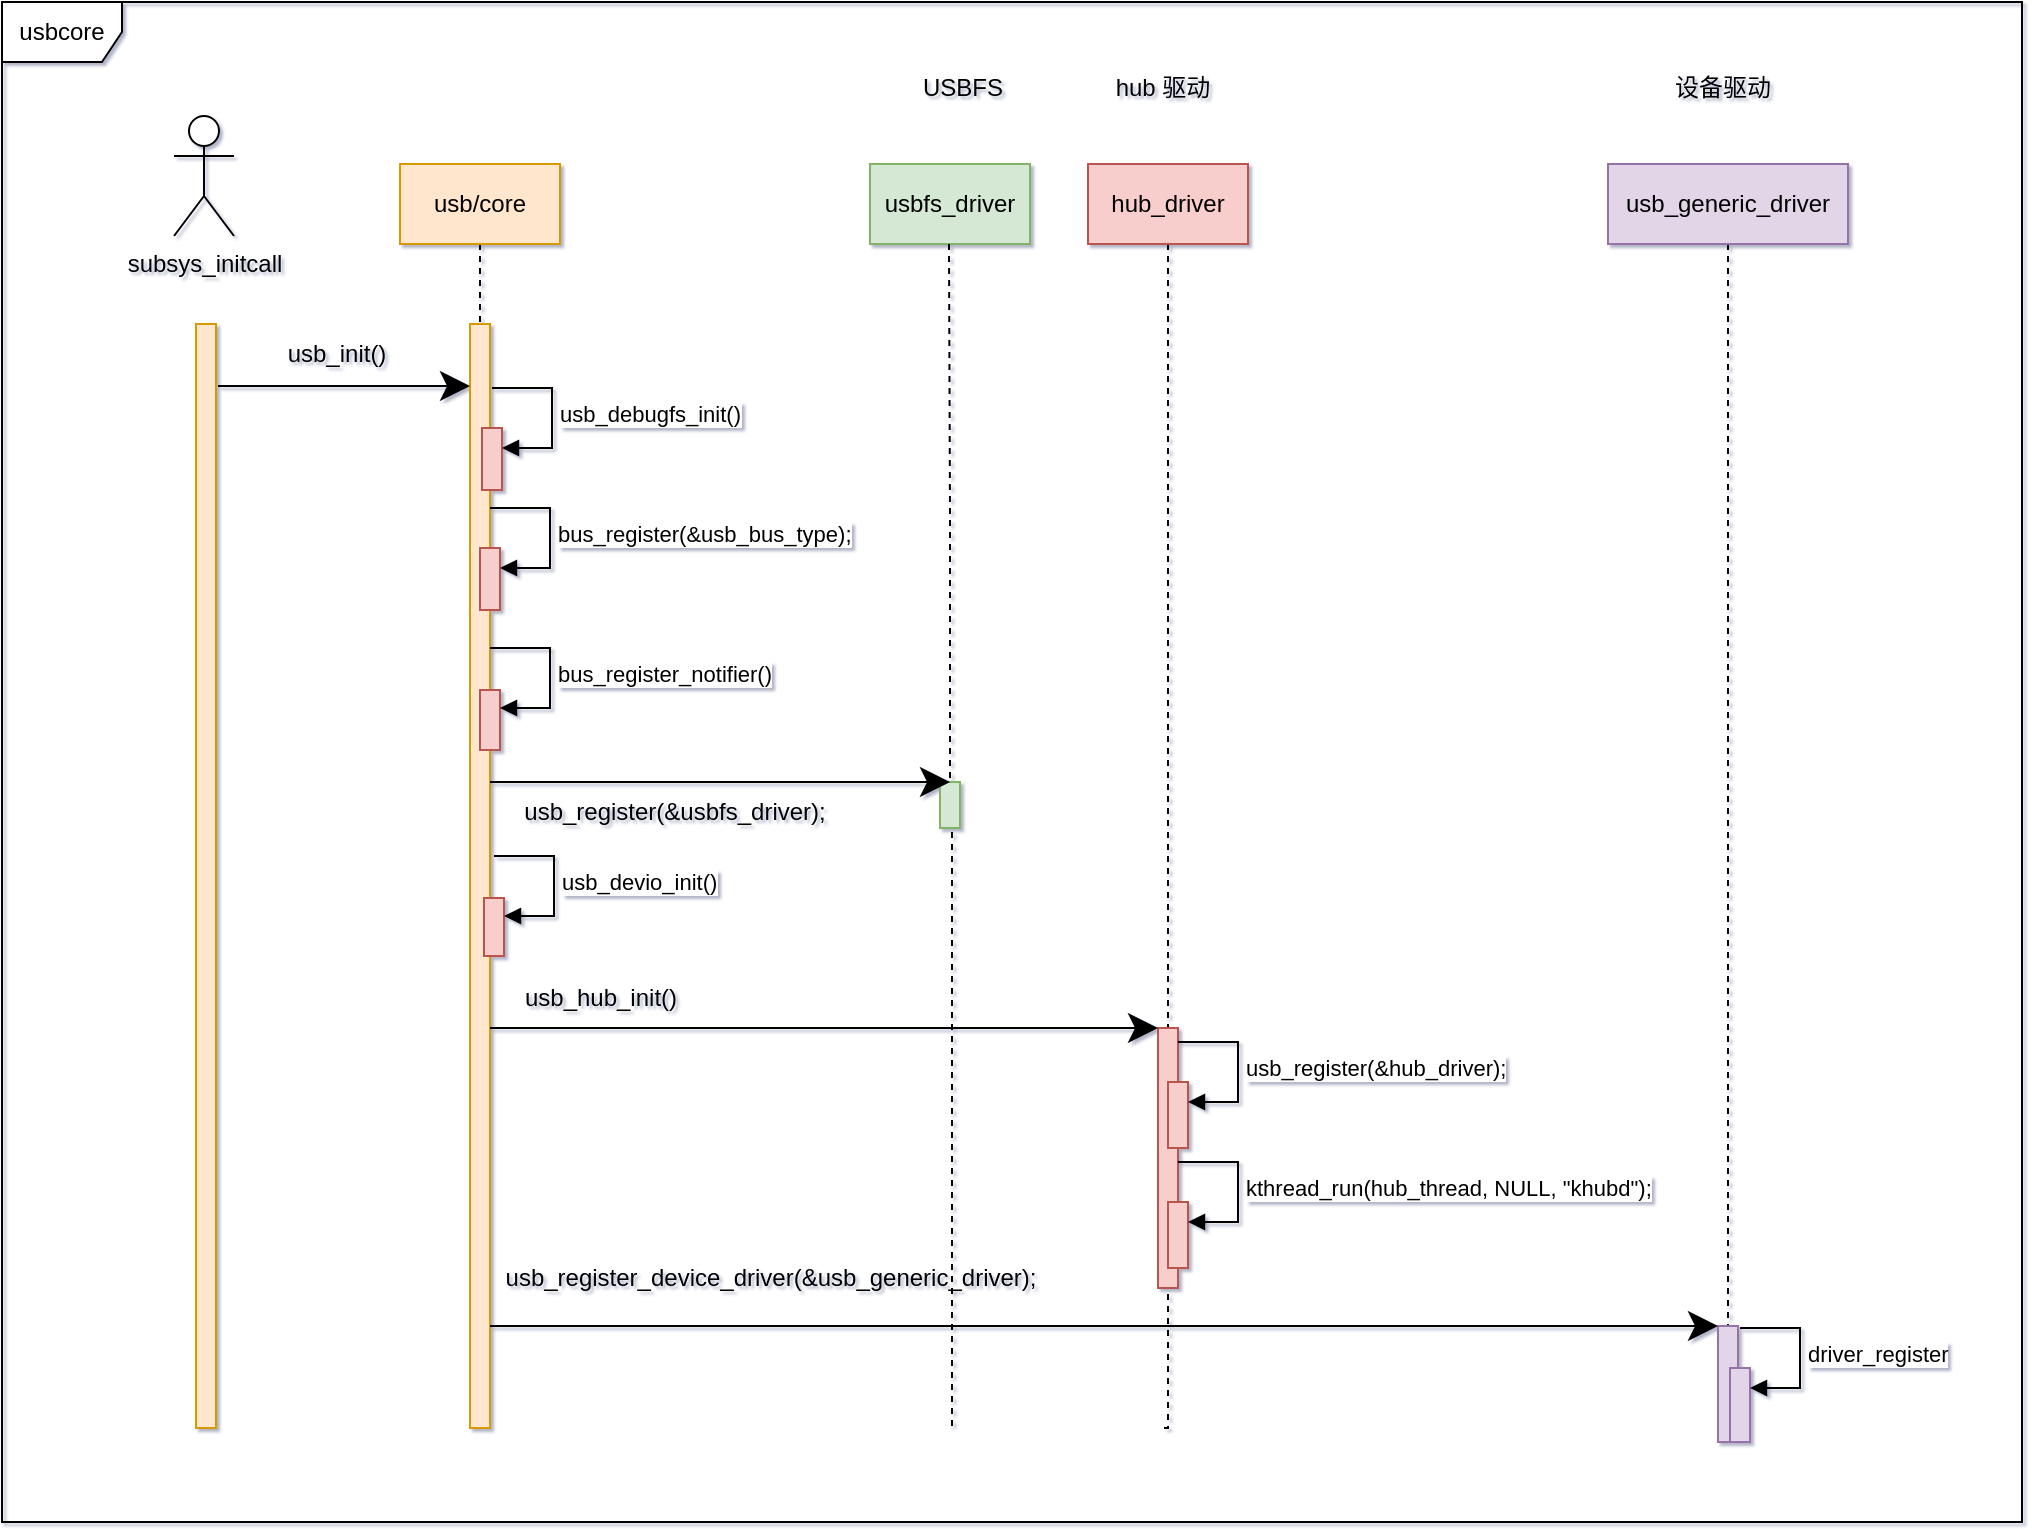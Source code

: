 <mxfile version="21.8.2" type="github">
  <diagram name="USBCore" id="3T-yHPeF6XV3hYMny7rR">
    <mxGraphModel dx="1420" dy="770" grid="0" gridSize="10" guides="1" tooltips="1" connect="1" arrows="1" fold="1" page="1" pageScale="1" pageWidth="1169" pageHeight="827" math="0" shadow="1">
      <root>
        <mxCell id="0" />
        <mxCell id="1" parent="0" />
        <mxCell id="qCejchfYv6QgmL-s5eRY-61" value="" style="group" vertex="1" connectable="0" parent="1">
          <mxGeometry x="166" y="97" width="837" height="663" as="geometry" />
        </mxCell>
        <mxCell id="qCejchfYv6QgmL-s5eRY-51" style="edgeStyle=orthogonalEdgeStyle;rounded=0;orthogonalLoop=1;jettySize=auto;html=1;exitX=0.5;exitY=1;exitDx=0;exitDy=0;dashed=1;endArrow=none;endFill=0;" edge="1" parent="qCejchfYv6QgmL-s5eRY-61" source="qCejchfYv6QgmL-s5eRY-1">
          <mxGeometry relative="1" as="geometry">
            <mxPoint x="153" y="103" as="targetPoint" />
            <mxPoint x="153" y="73" as="sourcePoint" />
          </mxGeometry>
        </mxCell>
        <mxCell id="qCejchfYv6QgmL-s5eRY-1" value="usb/core" style="rounded=0;whiteSpace=wrap;html=1;fillColor=#ffe6cc;strokeColor=#d79b00;" vertex="1" parent="qCejchfYv6QgmL-s5eRY-61">
          <mxGeometry x="113" y="24" width="80" height="40" as="geometry" />
        </mxCell>
        <mxCell id="qCejchfYv6QgmL-s5eRY-2" value="subsys_initcall" style="shape=umlActor;verticalLabelPosition=bottom;verticalAlign=top;html=1;" vertex="1" parent="qCejchfYv6QgmL-s5eRY-61">
          <mxGeometry width="30" height="60" as="geometry" />
        </mxCell>
        <mxCell id="qCejchfYv6QgmL-s5eRY-3" value="" style="html=1;points=[[0,0,0,0,5],[0,1,0,0,-5],[1,0,0,0,5],[1,1,0,0,-5]];perimeter=orthogonalPerimeter;outlineConnect=0;targetShapes=umlLifeline;portConstraint=eastwest;newEdgeStyle={&quot;curved&quot;:0,&quot;rounded&quot;:0};fillColor=#ffe6cc;strokeColor=#d79b00;" vertex="1" parent="qCejchfYv6QgmL-s5eRY-61">
          <mxGeometry x="11" y="104" width="10" height="552" as="geometry" />
        </mxCell>
        <mxCell id="qCejchfYv6QgmL-s5eRY-10" value="" style="html=1;points=[[0,0,0,0,5],[0,1,0,0,-5],[1,0,0,0,5],[1,1,0,0,-5]];perimeter=orthogonalPerimeter;outlineConnect=0;targetShapes=umlLifeline;portConstraint=eastwest;newEdgeStyle={&quot;curved&quot;:0,&quot;rounded&quot;:0};fillColor=#ffe6cc;strokeColor=#d79b00;" vertex="1" parent="qCejchfYv6QgmL-s5eRY-61">
          <mxGeometry x="148" y="104" width="10" height="552" as="geometry" />
        </mxCell>
        <mxCell id="qCejchfYv6QgmL-s5eRY-13" value="" style="endArrow=classic;endFill=1;endSize=12;html=1;rounded=0;" edge="1" parent="qCejchfYv6QgmL-s5eRY-61" target="qCejchfYv6QgmL-s5eRY-10">
          <mxGeometry width="160" relative="1" as="geometry">
            <mxPoint x="22" y="135" as="sourcePoint" />
            <mxPoint x="182" y="135" as="targetPoint" />
          </mxGeometry>
        </mxCell>
        <mxCell id="qCejchfYv6QgmL-s5eRY-14" value="usb_init()" style="text;html=1;align=center;verticalAlign=middle;resizable=0;points=[];autosize=1;strokeColor=none;fillColor=none;" vertex="1" parent="qCejchfYv6QgmL-s5eRY-61">
          <mxGeometry x="46" y="104" width="70" height="30" as="geometry" />
        </mxCell>
        <mxCell id="qCejchfYv6QgmL-s5eRY-16" value="" style="html=1;points=[[0,0,0,0,5],[0,1,0,0,-5],[1,0,0,0,5],[1,1,0,0,-5]];perimeter=orthogonalPerimeter;outlineConnect=0;targetShapes=umlLifeline;portConstraint=eastwest;newEdgeStyle={&quot;curved&quot;:0,&quot;rounded&quot;:0};fillColor=#f8cecc;strokeColor=#b85450;" vertex="1" parent="qCejchfYv6QgmL-s5eRY-61">
          <mxGeometry x="154" y="156" width="10" height="31" as="geometry" />
        </mxCell>
        <mxCell id="qCejchfYv6QgmL-s5eRY-17" value="usb_debugfs_init()" style="html=1;align=left;spacingLeft=2;endArrow=block;rounded=0;edgeStyle=orthogonalEdgeStyle;curved=0;rounded=0;" edge="1" target="qCejchfYv6QgmL-s5eRY-16" parent="qCejchfYv6QgmL-s5eRY-61">
          <mxGeometry relative="1" as="geometry">
            <mxPoint x="159" y="136" as="sourcePoint" />
            <Array as="points">
              <mxPoint x="189" y="166" />
            </Array>
          </mxGeometry>
        </mxCell>
        <mxCell id="qCejchfYv6QgmL-s5eRY-18" value="" style="html=1;points=[[0,0,0,0,5],[0,1,0,0,-5],[1,0,0,0,5],[1,1,0,0,-5]];perimeter=orthogonalPerimeter;outlineConnect=0;targetShapes=umlLifeline;portConstraint=eastwest;newEdgeStyle={&quot;curved&quot;:0,&quot;rounded&quot;:0};fillColor=#f8cecc;strokeColor=#b85450;" vertex="1" parent="qCejchfYv6QgmL-s5eRY-61">
          <mxGeometry x="153" y="216" width="10" height="31" as="geometry" />
        </mxCell>
        <mxCell id="qCejchfYv6QgmL-s5eRY-19" value="bus_register(&amp;amp;usb_bus_type);" style="html=1;align=left;spacingLeft=2;endArrow=block;rounded=0;edgeStyle=orthogonalEdgeStyle;curved=0;rounded=0;" edge="1" target="qCejchfYv6QgmL-s5eRY-18" parent="qCejchfYv6QgmL-s5eRY-61">
          <mxGeometry relative="1" as="geometry">
            <mxPoint x="158" y="196" as="sourcePoint" />
            <Array as="points">
              <mxPoint x="188" y="226" />
            </Array>
          </mxGeometry>
        </mxCell>
        <mxCell id="qCejchfYv6QgmL-s5eRY-20" value="" style="html=1;points=[[0,0,0,0,5],[0,1,0,0,-5],[1,0,0,0,5],[1,1,0,0,-5]];perimeter=orthogonalPerimeter;outlineConnect=0;targetShapes=umlLifeline;portConstraint=eastwest;newEdgeStyle={&quot;curved&quot;:0,&quot;rounded&quot;:0};fillColor=#f8cecc;strokeColor=#b85450;" vertex="1" parent="qCejchfYv6QgmL-s5eRY-61">
          <mxGeometry x="153" y="287" width="10" height="30" as="geometry" />
        </mxCell>
        <mxCell id="qCejchfYv6QgmL-s5eRY-21" value="bus_register_notifier()" style="html=1;align=left;spacingLeft=2;endArrow=block;rounded=0;edgeStyle=orthogonalEdgeStyle;curved=0;rounded=0;" edge="1" parent="qCejchfYv6QgmL-s5eRY-61">
          <mxGeometry relative="1" as="geometry">
            <mxPoint x="158" y="266" as="sourcePoint" />
            <Array as="points">
              <mxPoint x="188" y="296" />
            </Array>
            <mxPoint x="163" y="296" as="targetPoint" />
          </mxGeometry>
        </mxCell>
        <mxCell id="qCejchfYv6QgmL-s5eRY-25" value="" style="html=1;points=[[0,0,0,0,5],[0,1,0,0,-5],[1,0,0,0,5],[1,1,0,0,-5]];perimeter=orthogonalPerimeter;outlineConnect=0;targetShapes=umlLifeline;portConstraint=eastwest;newEdgeStyle={&quot;curved&quot;:0,&quot;rounded&quot;:0};fillColor=#f8cecc;strokeColor=#b85450;" vertex="1" parent="qCejchfYv6QgmL-s5eRY-61">
          <mxGeometry x="155" y="391" width="10" height="29" as="geometry" />
        </mxCell>
        <mxCell id="qCejchfYv6QgmL-s5eRY-26" value="usb_devio_init()" style="html=1;align=left;spacingLeft=2;endArrow=block;rounded=0;edgeStyle=orthogonalEdgeStyle;curved=0;rounded=0;" edge="1" parent="qCejchfYv6QgmL-s5eRY-61">
          <mxGeometry relative="1" as="geometry">
            <mxPoint x="160" y="370" as="sourcePoint" />
            <Array as="points">
              <mxPoint x="190" y="400" />
            </Array>
            <mxPoint x="165" y="400" as="targetPoint" />
          </mxGeometry>
        </mxCell>
        <mxCell id="qCejchfYv6QgmL-s5eRY-52" style="edgeStyle=orthogonalEdgeStyle;rounded=0;orthogonalLoop=1;jettySize=auto;html=1;exitX=0.5;exitY=1;exitDx=0;exitDy=0;endArrow=none;endFill=0;dashed=1;" edge="1" parent="qCejchfYv6QgmL-s5eRY-61" source="qCejchfYv6QgmL-s5eRY-31">
          <mxGeometry relative="1" as="geometry">
            <mxPoint x="497" y="474" as="targetPoint" />
          </mxGeometry>
        </mxCell>
        <mxCell id="qCejchfYv6QgmL-s5eRY-31" value="hub_driver" style="rounded=0;whiteSpace=wrap;html=1;fillColor=#f8cecc;strokeColor=#b85450;" vertex="1" parent="qCejchfYv6QgmL-s5eRY-61">
          <mxGeometry x="457" y="24" width="80" height="40" as="geometry" />
        </mxCell>
        <mxCell id="qCejchfYv6QgmL-s5eRY-32" value="" style="html=1;points=[[0,0,0,0,5],[0,1,0,0,-5],[1,0,0,0,5],[1,1,0,0,-5]];perimeter=orthogonalPerimeter;outlineConnect=0;targetShapes=umlLifeline;portConstraint=eastwest;newEdgeStyle={&quot;curved&quot;:0,&quot;rounded&quot;:0};fillColor=#f8cecc;strokeColor=#b85450;" vertex="1" parent="qCejchfYv6QgmL-s5eRY-61">
          <mxGeometry x="492" y="456" width="10" height="130" as="geometry" />
        </mxCell>
        <mxCell id="qCejchfYv6QgmL-s5eRY-33" value="" style="endArrow=classic;endFill=1;endSize=12;html=1;rounded=0;" edge="1" parent="qCejchfYv6QgmL-s5eRY-61" target="qCejchfYv6QgmL-s5eRY-32">
          <mxGeometry width="160" relative="1" as="geometry">
            <mxPoint x="158" y="456" as="sourcePoint" />
            <mxPoint x="458" y="476" as="targetPoint" />
          </mxGeometry>
        </mxCell>
        <mxCell id="qCejchfYv6QgmL-s5eRY-36" value="" style="html=1;points=[[0,0,0,0,5],[0,1,0,0,-5],[1,0,0,0,5],[1,1,0,0,-5]];perimeter=orthogonalPerimeter;outlineConnect=0;targetShapes=umlLifeline;portConstraint=eastwest;newEdgeStyle={&quot;curved&quot;:0,&quot;rounded&quot;:0};fillColor=#f8cecc;strokeColor=#b85450;" vertex="1" parent="qCejchfYv6QgmL-s5eRY-61">
          <mxGeometry x="497" y="483" width="10" height="33" as="geometry" />
        </mxCell>
        <mxCell id="qCejchfYv6QgmL-s5eRY-37" value="usb_register(&amp;amp;hub_driver);" style="html=1;align=left;spacingLeft=2;endArrow=block;rounded=0;edgeStyle=orthogonalEdgeStyle;curved=0;rounded=0;" edge="1" parent="qCejchfYv6QgmL-s5eRY-61" target="qCejchfYv6QgmL-s5eRY-36">
          <mxGeometry relative="1" as="geometry">
            <mxPoint x="502" y="463" as="sourcePoint" />
            <Array as="points">
              <mxPoint x="532" y="493" />
            </Array>
          </mxGeometry>
        </mxCell>
        <mxCell id="qCejchfYv6QgmL-s5eRY-38" value="" style="html=1;points=[[0,0,0,0,5],[0,1,0,0,-5],[1,0,0,0,5],[1,1,0,0,-5]];perimeter=orthogonalPerimeter;outlineConnect=0;targetShapes=umlLifeline;portConstraint=eastwest;newEdgeStyle={&quot;curved&quot;:0,&quot;rounded&quot;:0};fillColor=#f8cecc;strokeColor=#b85450;" vertex="1" parent="qCejchfYv6QgmL-s5eRY-61">
          <mxGeometry x="497" y="543" width="10" height="33" as="geometry" />
        </mxCell>
        <mxCell id="qCejchfYv6QgmL-s5eRY-39" value="kthread_run(hub_thread, NULL, &quot;khubd&quot;);" style="html=1;align=left;spacingLeft=2;endArrow=block;rounded=0;edgeStyle=orthogonalEdgeStyle;curved=0;rounded=0;" edge="1" parent="qCejchfYv6QgmL-s5eRY-61" target="qCejchfYv6QgmL-s5eRY-38">
          <mxGeometry relative="1" as="geometry">
            <mxPoint x="502" y="523" as="sourcePoint" />
            <Array as="points">
              <mxPoint x="532" y="553" />
            </Array>
          </mxGeometry>
        </mxCell>
        <mxCell id="qCejchfYv6QgmL-s5eRY-53" style="edgeStyle=orthogonalEdgeStyle;rounded=0;orthogonalLoop=1;jettySize=auto;html=1;endArrow=none;endFill=0;dashed=1;" edge="1" parent="qCejchfYv6QgmL-s5eRY-61" source="qCejchfYv6QgmL-s5eRY-40">
          <mxGeometry relative="1" as="geometry">
            <mxPoint x="777" y="644" as="targetPoint" />
          </mxGeometry>
        </mxCell>
        <mxCell id="qCejchfYv6QgmL-s5eRY-40" value="usb_generic_driver" style="rounded=0;whiteSpace=wrap;html=1;fillColor=#e1d5e7;strokeColor=#9673a6;" vertex="1" parent="qCejchfYv6QgmL-s5eRY-61">
          <mxGeometry x="717" y="24" width="120" height="40" as="geometry" />
        </mxCell>
        <mxCell id="qCejchfYv6QgmL-s5eRY-41" value="" style="html=1;points=[[0,0,0,0,5],[0,1,0,0,-5],[1,0,0,0,5],[1,1,0,0,-5]];perimeter=orthogonalPerimeter;outlineConnect=0;targetShapes=umlLifeline;portConstraint=eastwest;newEdgeStyle={&quot;curved&quot;:0,&quot;rounded&quot;:0};fillColor=#e1d5e7;strokeColor=#9673a6;" vertex="1" parent="qCejchfYv6QgmL-s5eRY-61">
          <mxGeometry x="772" y="605" width="10" height="58" as="geometry" />
        </mxCell>
        <mxCell id="qCejchfYv6QgmL-s5eRY-42" value="" style="endArrow=classic;endFill=1;endSize=12;html=1;rounded=0;" edge="1" parent="qCejchfYv6QgmL-s5eRY-61" target="qCejchfYv6QgmL-s5eRY-41">
          <mxGeometry width="160" relative="1" as="geometry">
            <mxPoint x="158" y="605" as="sourcePoint" />
            <mxPoint x="502" y="626" as="targetPoint" />
          </mxGeometry>
        </mxCell>
        <mxCell id="qCejchfYv6QgmL-s5eRY-44" value="usb_hub_init()" style="text;html=1;align=center;verticalAlign=middle;resizable=0;points=[];autosize=1;strokeColor=none;fillColor=none;" vertex="1" parent="qCejchfYv6QgmL-s5eRY-61">
          <mxGeometry x="163" y="426" width="100" height="30" as="geometry" />
        </mxCell>
        <mxCell id="qCejchfYv6QgmL-s5eRY-45" value="usb_register_device_driver(&amp;amp;usb_generic_driver);" style="text;html=1;align=center;verticalAlign=middle;resizable=0;points=[];autosize=1;strokeColor=none;fillColor=none;" vertex="1" parent="qCejchfYv6QgmL-s5eRY-61">
          <mxGeometry x="153" y="566" width="290" height="30" as="geometry" />
        </mxCell>
        <mxCell id="qCejchfYv6QgmL-s5eRY-48" value="" style="html=1;points=[[0,0,0,0,5],[0,1,0,0,-5],[1,0,0,0,5],[1,1,0,0,-5]];perimeter=orthogonalPerimeter;outlineConnect=0;targetShapes=umlLifeline;portConstraint=eastwest;newEdgeStyle={&quot;curved&quot;:0,&quot;rounded&quot;:0};fillColor=#e1d5e7;strokeColor=#9673a6;" vertex="1" parent="qCejchfYv6QgmL-s5eRY-61">
          <mxGeometry x="778" y="626" width="10" height="37" as="geometry" />
        </mxCell>
        <mxCell id="qCejchfYv6QgmL-s5eRY-49" value="driver_register" style="html=1;align=left;spacingLeft=2;endArrow=block;rounded=0;edgeStyle=orthogonalEdgeStyle;curved=0;rounded=0;" edge="1" target="qCejchfYv6QgmL-s5eRY-48" parent="qCejchfYv6QgmL-s5eRY-61">
          <mxGeometry relative="1" as="geometry">
            <mxPoint x="783" y="606" as="sourcePoint" />
            <Array as="points">
              <mxPoint x="813" y="636" />
            </Array>
          </mxGeometry>
        </mxCell>
        <mxCell id="qCejchfYv6QgmL-s5eRY-54" style="edgeStyle=orthogonalEdgeStyle;rounded=0;orthogonalLoop=1;jettySize=auto;html=1;endArrow=none;endFill=0;dashed=1;" edge="1" parent="qCejchfYv6QgmL-s5eRY-61">
          <mxGeometry relative="1" as="geometry">
            <mxPoint x="494" y="656" as="targetPoint" />
            <mxPoint x="497" y="589" as="sourcePoint" />
            <Array as="points">
              <mxPoint x="497" y="656" />
              <mxPoint x="497" y="656" />
            </Array>
          </mxGeometry>
        </mxCell>
        <mxCell id="qCejchfYv6QgmL-s5eRY-55" value="usbfs_driver" style="rounded=0;whiteSpace=wrap;html=1;fillColor=#d5e8d4;strokeColor=#82b366;" vertex="1" parent="qCejchfYv6QgmL-s5eRY-61">
          <mxGeometry x="348" y="24" width="80" height="40" as="geometry" />
        </mxCell>
        <mxCell id="qCejchfYv6QgmL-s5eRY-56" style="edgeStyle=orthogonalEdgeStyle;rounded=0;orthogonalLoop=1;jettySize=auto;html=1;exitX=0.5;exitY=1;exitDx=0;exitDy=0;endArrow=none;endFill=0;dashed=1;" edge="1" parent="qCejchfYv6QgmL-s5eRY-61">
          <mxGeometry relative="1" as="geometry">
            <mxPoint x="388" y="334" as="targetPoint" />
            <mxPoint x="387.5" y="64" as="sourcePoint" />
          </mxGeometry>
        </mxCell>
        <mxCell id="qCejchfYv6QgmL-s5eRY-57" value="" style="html=1;points=[[0,0,0,0,5],[0,1,0,0,-5],[1,0,0,0,5],[1,1,0,0,-5]];perimeter=orthogonalPerimeter;outlineConnect=0;targetShapes=umlLifeline;portConstraint=eastwest;newEdgeStyle={&quot;curved&quot;:0,&quot;rounded&quot;:0};fillColor=#d5e8d4;strokeColor=#82b366;" vertex="1" parent="qCejchfYv6QgmL-s5eRY-61">
          <mxGeometry x="383" y="333" width="10" height="23" as="geometry" />
        </mxCell>
        <mxCell id="qCejchfYv6QgmL-s5eRY-58" value="usb_register(&amp;amp;usbfs_driver);" style="text;html=1;align=center;verticalAlign=middle;resizable=0;points=[];autosize=1;strokeColor=none;fillColor=none;" vertex="1" parent="qCejchfYv6QgmL-s5eRY-61">
          <mxGeometry x="165" y="333" width="170" height="30" as="geometry" />
        </mxCell>
        <mxCell id="qCejchfYv6QgmL-s5eRY-59" value="" style="endArrow=classic;endFill=1;endSize=12;html=1;rounded=0;" edge="1" parent="qCejchfYv6QgmL-s5eRY-61">
          <mxGeometry width="160" relative="1" as="geometry">
            <mxPoint x="158" y="333" as="sourcePoint" />
            <mxPoint x="388" y="333" as="targetPoint" />
          </mxGeometry>
        </mxCell>
        <mxCell id="qCejchfYv6QgmL-s5eRY-60" style="edgeStyle=orthogonalEdgeStyle;rounded=0;orthogonalLoop=1;jettySize=auto;html=1;endArrow=none;endFill=0;dashed=1;" edge="1" parent="qCejchfYv6QgmL-s5eRY-61">
          <mxGeometry relative="1" as="geometry">
            <mxPoint x="389" y="656" as="targetPoint" />
            <mxPoint x="389" y="358" as="sourcePoint" />
          </mxGeometry>
        </mxCell>
        <mxCell id="qCejchfYv6QgmL-s5eRY-62" value="usbcore" style="shape=umlFrame;whiteSpace=wrap;html=1;pointerEvents=0;" vertex="1" parent="1">
          <mxGeometry x="80" y="40" width="1010" height="760" as="geometry" />
        </mxCell>
        <mxCell id="qCejchfYv6QgmL-s5eRY-63" value="设备驱动" style="text;html=1;align=center;verticalAlign=middle;resizable=0;points=[];autosize=1;strokeColor=none;fillColor=none;" vertex="1" parent="1">
          <mxGeometry x="905" y="68" width="70" height="30" as="geometry" />
        </mxCell>
        <mxCell id="qCejchfYv6QgmL-s5eRY-64" value="hub 驱动" style="text;html=1;align=center;verticalAlign=middle;resizable=0;points=[];autosize=1;strokeColor=none;fillColor=none;" vertex="1" parent="1">
          <mxGeometry x="625" y="68" width="70" height="30" as="geometry" />
        </mxCell>
        <mxCell id="qCejchfYv6QgmL-s5eRY-65" value="USBFS" style="text;html=1;align=center;verticalAlign=middle;resizable=0;points=[];autosize=1;strokeColor=none;fillColor=none;" vertex="1" parent="1">
          <mxGeometry x="530" y="68" width="60" height="30" as="geometry" />
        </mxCell>
      </root>
    </mxGraphModel>
  </diagram>
</mxfile>
